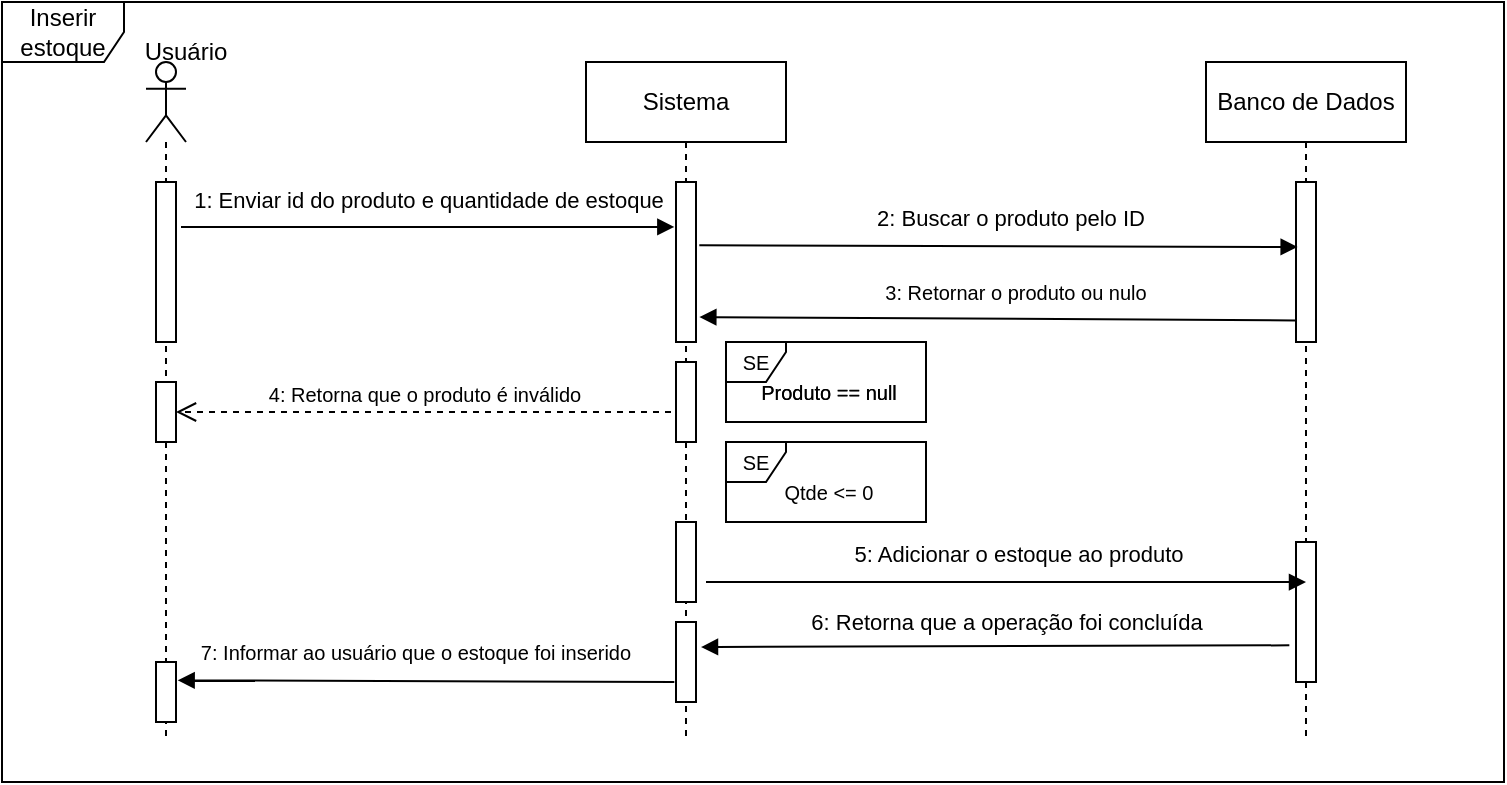 <mxfile>
    <diagram id="yk8NF5s4lmzRFMYtV1e7" name="Page-1">
        <mxGraphModel dx="1155" dy="660" grid="1" gridSize="10" guides="1" tooltips="1" connect="1" arrows="1" fold="1" page="1" pageScale="1" pageWidth="827" pageHeight="1169" math="0" shadow="0">
            <root>
                <mxCell id="0"/>
                <mxCell id="1" parent="0"/>
                <mxCell id="2" value="Inserir estoque" style="shape=umlFrame;whiteSpace=wrap;html=1;width=61;height=30;" vertex="1" parent="1">
                    <mxGeometry x="38" y="110" width="751" height="390" as="geometry"/>
                </mxCell>
                <mxCell id="6" value="Sistema" style="shape=umlLifeline;perimeter=lifelinePerimeter;whiteSpace=wrap;html=1;container=1;collapsible=0;recursiveResize=0;outlineConnect=0;" vertex="1" parent="1">
                    <mxGeometry x="330" y="140" width="100" height="340" as="geometry"/>
                </mxCell>
                <mxCell id="13" value="" style="html=1;points=[];perimeter=orthogonalPerimeter;" vertex="1" parent="6">
                    <mxGeometry x="45" y="60" width="10" height="80" as="geometry"/>
                </mxCell>
                <mxCell id="28" value="" style="html=1;points=[];perimeter=orthogonalPerimeter;" vertex="1" parent="6">
                    <mxGeometry x="45" y="150" width="10" height="40" as="geometry"/>
                </mxCell>
                <mxCell id="39" value="" style="html=1;points=[];perimeter=orthogonalPerimeter;" vertex="1" parent="6">
                    <mxGeometry x="45" y="230" width="10" height="40" as="geometry"/>
                </mxCell>
                <mxCell id="51" value="" style="html=1;points=[];perimeter=orthogonalPerimeter;" vertex="1" parent="6">
                    <mxGeometry x="45" y="280" width="10" height="40" as="geometry"/>
                </mxCell>
                <mxCell id="7" value="" style="shape=umlLifeline;participant=umlActor;perimeter=lifelinePerimeter;whiteSpace=wrap;html=1;container=1;collapsible=0;recursiveResize=0;verticalAlign=top;spacingTop=36;outlineConnect=0;" vertex="1" parent="1">
                    <mxGeometry x="110" y="140" width="20" height="340" as="geometry"/>
                </mxCell>
                <mxCell id="10" value="" style="html=1;points=[];perimeter=orthogonalPerimeter;" vertex="1" parent="7">
                    <mxGeometry x="5" y="60" width="10" height="80" as="geometry"/>
                </mxCell>
                <mxCell id="35" value="" style="html=1;points=[];perimeter=orthogonalPerimeter;" vertex="1" parent="7">
                    <mxGeometry x="5" y="160" width="10" height="30" as="geometry"/>
                </mxCell>
                <mxCell id="54" value="" style="html=1;points=[];perimeter=orthogonalPerimeter;" vertex="1" parent="7">
                    <mxGeometry x="5" y="300" width="10" height="30" as="geometry"/>
                </mxCell>
                <mxCell id="8" value="Banco de Dados" style="shape=umlLifeline;perimeter=lifelinePerimeter;whiteSpace=wrap;html=1;container=1;collapsible=0;recursiveResize=0;outlineConnect=0;" vertex="1" parent="1">
                    <mxGeometry x="640" y="140" width="100" height="340" as="geometry"/>
                </mxCell>
                <mxCell id="22" value="" style="html=1;points=[];perimeter=orthogonalPerimeter;" vertex="1" parent="8">
                    <mxGeometry x="45" y="60" width="10" height="80" as="geometry"/>
                </mxCell>
                <mxCell id="47" value="" style="html=1;points=[];perimeter=orthogonalPerimeter;" vertex="1" parent="8">
                    <mxGeometry x="45" y="240" width="10" height="70" as="geometry"/>
                </mxCell>
                <mxCell id="9" value="Usuário" style="text;html=1;strokeColor=none;fillColor=none;align=center;verticalAlign=middle;whiteSpace=wrap;rounded=0;" vertex="1" parent="1">
                    <mxGeometry x="100" y="120" width="60" height="30" as="geometry"/>
                </mxCell>
                <mxCell id="12" value="" style="html=1;verticalAlign=bottom;endArrow=block;exitX=1.25;exitY=0.281;exitDx=0;exitDy=0;exitPerimeter=0;entryX=-0.083;entryY=0.281;entryDx=0;entryDy=0;entryPerimeter=0;" edge="1" parent="1" source="10" target="13">
                    <mxGeometry width="80" relative="1" as="geometry">
                        <mxPoint x="150" y="220" as="sourcePoint"/>
                        <mxPoint x="230" y="220" as="targetPoint"/>
                    </mxGeometry>
                </mxCell>
                <mxCell id="14" value="1: Enviar id do produto e quantidade de estoque" style="edgeLabel;html=1;align=center;verticalAlign=middle;resizable=0;points=[];" vertex="1" connectable="0" parent="12">
                    <mxGeometry x="0.219" relative="1" as="geometry">
                        <mxPoint x="-27" y="-14" as="offset"/>
                    </mxGeometry>
                </mxCell>
                <mxCell id="20" value="" style="html=1;verticalAlign=bottom;endArrow=block;exitX=1.167;exitY=0.396;exitDx=0;exitDy=0;exitPerimeter=0;entryX=0.083;entryY=0.406;entryDx=0;entryDy=0;entryPerimeter=0;" edge="1" parent="1" source="13" target="22">
                    <mxGeometry width="80" relative="1" as="geometry">
                        <mxPoint x="390" y="230" as="sourcePoint"/>
                        <mxPoint x="690" y="232" as="targetPoint"/>
                    </mxGeometry>
                </mxCell>
                <mxCell id="21" value="2: Buscar o produto pelo ID" style="edgeLabel;html=1;align=center;verticalAlign=middle;resizable=0;points=[];" vertex="1" connectable="0" parent="20">
                    <mxGeometry x="0.219" relative="1" as="geometry">
                        <mxPoint x="-27" y="-14" as="offset"/>
                    </mxGeometry>
                </mxCell>
                <mxCell id="27" value="SE" style="shape=umlFrame;whiteSpace=wrap;html=1;fontSize=10;fillColor=#FFFFFF;width=30;height=20;" vertex="1" parent="1">
                    <mxGeometry x="400" y="280" width="100" height="40" as="geometry"/>
                </mxCell>
                <mxCell id="29" value="" style="html=1;verticalAlign=bottom;endArrow=block;exitX=0;exitY=0.865;exitDx=0;exitDy=0;exitPerimeter=0;entryX=1.167;entryY=0.844;entryDx=0;entryDy=0;entryPerimeter=0;" edge="1" parent="1" source="22" target="13">
                    <mxGeometry width="80" relative="1" as="geometry">
                        <mxPoint x="396.67" y="289.58" as="sourcePoint"/>
                        <mxPoint x="695.83" y="290.38" as="targetPoint"/>
                    </mxGeometry>
                </mxCell>
                <mxCell id="31" value="3: Retornar o produto ou nulo" style="text;html=1;strokeColor=none;fillColor=none;align=center;verticalAlign=middle;whiteSpace=wrap;rounded=0;fontSize=10;" vertex="1" parent="1">
                    <mxGeometry x="450" y="240" width="190" height="30" as="geometry"/>
                </mxCell>
                <mxCell id="32" value="Produto == null" style="text;html=1;strokeColor=none;fillColor=none;align=center;verticalAlign=middle;whiteSpace=wrap;rounded=0;fontSize=10;" vertex="1" parent="1">
                    <mxGeometry x="414" y="290" width="75" height="30" as="geometry"/>
                </mxCell>
                <mxCell id="34" value="4: Retorna que o produto é inválido" style="html=1;verticalAlign=bottom;endArrow=open;dashed=1;endSize=8;fontSize=10;exitX=-0.25;exitY=0.625;exitDx=0;exitDy=0;exitPerimeter=0;entryX=1;entryY=0.5;entryDx=0;entryDy=0;entryPerimeter=0;" edge="1" parent="1" source="28" target="35">
                    <mxGeometry relative="1" as="geometry">
                        <mxPoint x="375" y="310" as="sourcePoint"/>
                        <mxPoint x="130" y="314" as="targetPoint"/>
                    </mxGeometry>
                </mxCell>
                <mxCell id="41" value="Produto == null" style="text;html=1;strokeColor=none;fillColor=none;align=center;verticalAlign=middle;whiteSpace=wrap;rounded=0;fontSize=10;" vertex="1" parent="1">
                    <mxGeometry x="414" y="290" width="75" height="30" as="geometry"/>
                </mxCell>
                <mxCell id="44" value="" style="group" vertex="1" connectable="0" parent="1">
                    <mxGeometry x="400" y="330" width="100" height="40" as="geometry"/>
                </mxCell>
                <mxCell id="42" value="SE" style="shape=umlFrame;whiteSpace=wrap;html=1;fontSize=10;fillColor=#FFFFFF;width=30;height=20;" vertex="1" parent="44">
                    <mxGeometry width="100" height="40" as="geometry"/>
                </mxCell>
                <mxCell id="43" value="Qtde &amp;lt;= 0" style="text;html=1;strokeColor=none;fillColor=none;align=center;verticalAlign=middle;whiteSpace=wrap;rounded=0;fontSize=10;" vertex="1" parent="44">
                    <mxGeometry x="14" y="10" width="75" height="30" as="geometry"/>
                </mxCell>
                <mxCell id="45" value="" style="html=1;verticalAlign=bottom;endArrow=block;exitX=1.5;exitY=0.75;exitDx=0;exitDy=0;exitPerimeter=0;entryX=0.5;entryY=0.286;entryDx=0;entryDy=0;entryPerimeter=0;" edge="1" parent="1" source="39" target="47">
                    <mxGeometry width="80" relative="1" as="geometry">
                        <mxPoint x="414" y="400.0" as="sourcePoint"/>
                        <mxPoint x="660.67" y="400.0" as="targetPoint"/>
                    </mxGeometry>
                </mxCell>
                <mxCell id="46" value="5: Adicionar o estoque ao produto" style="edgeLabel;html=1;align=center;verticalAlign=middle;resizable=0;points=[];" vertex="1" connectable="0" parent="45">
                    <mxGeometry x="0.219" relative="1" as="geometry">
                        <mxPoint x="-27" y="-14" as="offset"/>
                    </mxGeometry>
                </mxCell>
                <mxCell id="49" value="" style="html=1;verticalAlign=bottom;endArrow=block;exitX=-0.333;exitY=0.738;exitDx=0;exitDy=0;exitPerimeter=0;entryX=1.25;entryY=0.313;entryDx=0;entryDy=0;entryPerimeter=0;" edge="1" parent="1" source="47" target="51">
                    <mxGeometry width="80" relative="1" as="geometry">
                        <mxPoint x="390" y="520" as="sourcePoint"/>
                        <mxPoint x="690" y="520.02" as="targetPoint"/>
                    </mxGeometry>
                </mxCell>
                <mxCell id="52" value="6: Retorna que a operação foi concluída" style="edgeLabel;html=1;align=center;verticalAlign=middle;resizable=0;points=[];" vertex="1" connectable="0" parent="1">
                    <mxGeometry x="540" y="420.0" as="geometry"/>
                </mxCell>
                <mxCell id="53" value="" style="html=1;verticalAlign=bottom;endArrow=block;exitX=-0.333;exitY=0.738;exitDx=0;exitDy=0;exitPerimeter=0;entryX=1.083;entryY=0.306;entryDx=0;entryDy=0;entryPerimeter=0;" edge="1" parent="1" target="54">
                    <mxGeometry width="80" relative="1" as="geometry">
                        <mxPoint x="374.17" y="450.0" as="sourcePoint"/>
                        <mxPoint x="80" y="450.86" as="targetPoint"/>
                    </mxGeometry>
                </mxCell>
                <mxCell id="55" value="7: Informar ao usuário que o estoque foi inserido" style="text;html=1;strokeColor=none;fillColor=none;align=center;verticalAlign=middle;whiteSpace=wrap;rounded=0;fontSize=10;" vertex="1" parent="1">
                    <mxGeometry x="110" y="420" width="270" height="30" as="geometry"/>
                </mxCell>
            </root>
        </mxGraphModel>
    </diagram>
</mxfile>